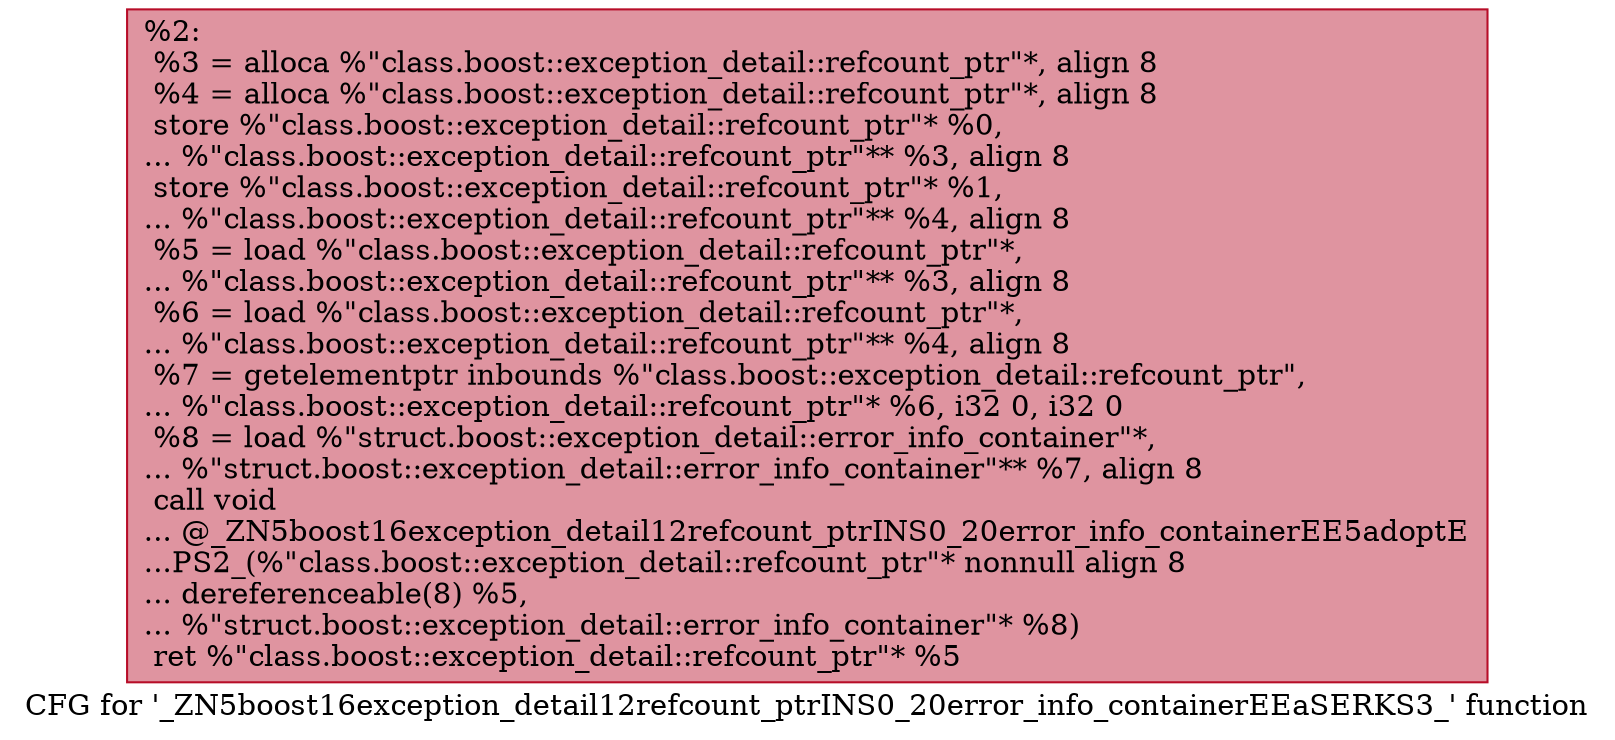 digraph "CFG for '_ZN5boost16exception_detail12refcount_ptrINS0_20error_info_containerEEaSERKS3_' function" {
	label="CFG for '_ZN5boost16exception_detail12refcount_ptrINS0_20error_info_containerEEaSERKS3_' function";

	Node0x55aa9bb9c740 [shape=record,color="#b70d28ff", style=filled, fillcolor="#b70d2870",label="{%2:\l  %3 = alloca %\"class.boost::exception_detail::refcount_ptr\"*, align 8\l  %4 = alloca %\"class.boost::exception_detail::refcount_ptr\"*, align 8\l  store %\"class.boost::exception_detail::refcount_ptr\"* %0,\l... %\"class.boost::exception_detail::refcount_ptr\"** %3, align 8\l  store %\"class.boost::exception_detail::refcount_ptr\"* %1,\l... %\"class.boost::exception_detail::refcount_ptr\"** %4, align 8\l  %5 = load %\"class.boost::exception_detail::refcount_ptr\"*,\l... %\"class.boost::exception_detail::refcount_ptr\"** %3, align 8\l  %6 = load %\"class.boost::exception_detail::refcount_ptr\"*,\l... %\"class.boost::exception_detail::refcount_ptr\"** %4, align 8\l  %7 = getelementptr inbounds %\"class.boost::exception_detail::refcount_ptr\",\l... %\"class.boost::exception_detail::refcount_ptr\"* %6, i32 0, i32 0\l  %8 = load %\"struct.boost::exception_detail::error_info_container\"*,\l... %\"struct.boost::exception_detail::error_info_container\"** %7, align 8\l  call void\l... @_ZN5boost16exception_detail12refcount_ptrINS0_20error_info_containerEE5adoptE\l...PS2_(%\"class.boost::exception_detail::refcount_ptr\"* nonnull align 8\l... dereferenceable(8) %5,\l... %\"struct.boost::exception_detail::error_info_container\"* %8)\l  ret %\"class.boost::exception_detail::refcount_ptr\"* %5\l}"];
}

